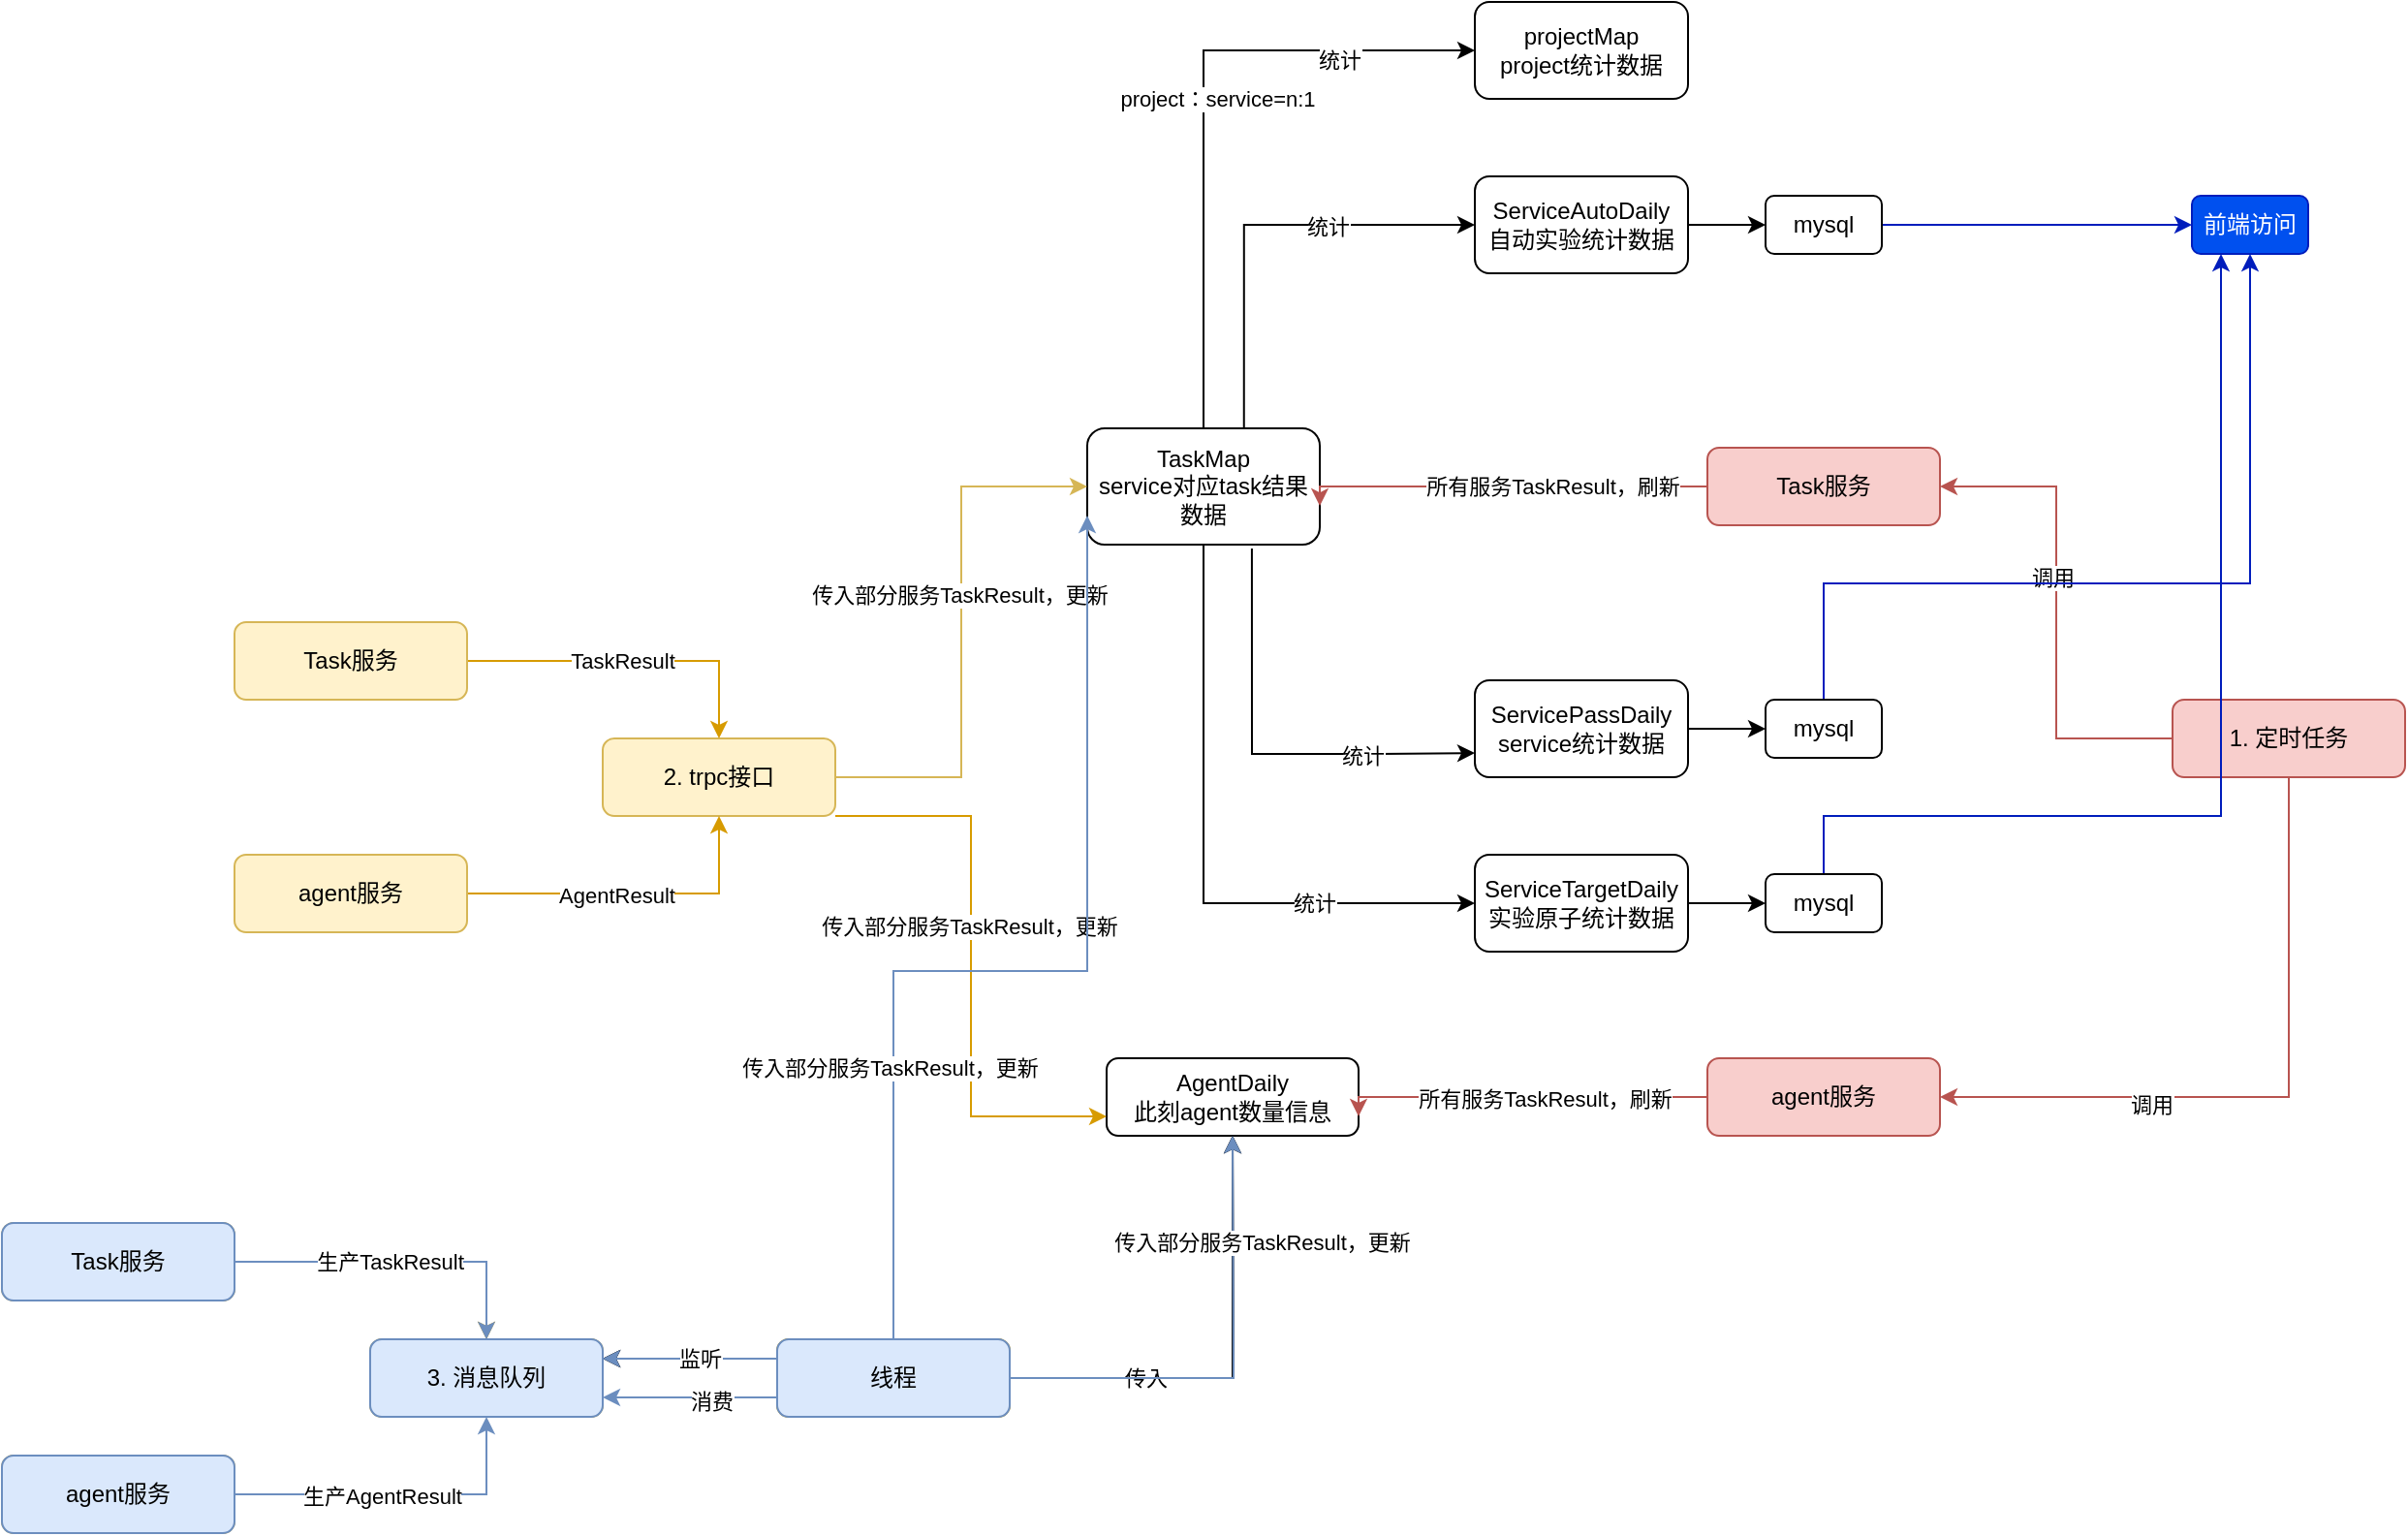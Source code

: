 <mxfile version="14.5.1" type="github">
  <diagram id="C5RBs43oDa-KdzZeNtuy" name="Page-1">
    <mxGraphModel dx="1422" dy="762" grid="1" gridSize="10" guides="1" tooltips="1" connect="1" arrows="1" fold="1" page="1" pageScale="1" pageWidth="1000" pageHeight="700" math="0" shadow="0">
      <root>
        <mxCell id="WIyWlLk6GJQsqaUBKTNV-0" />
        <mxCell id="WIyWlLk6GJQsqaUBKTNV-1" parent="WIyWlLk6GJQsqaUBKTNV-0" />
        <mxCell id="AiCCgqlig8UZfkhwMDcJ-10" style="edgeStyle=orthogonalEdgeStyle;rounded=0;orthogonalLoop=1;jettySize=auto;html=1;exitX=0.5;exitY=0;exitDx=0;exitDy=0;entryX=0;entryY=0.5;entryDx=0;entryDy=0;" parent="WIyWlLk6GJQsqaUBKTNV-1" source="WIyWlLk6GJQsqaUBKTNV-3" target="AiCCgqlig8UZfkhwMDcJ-7" edge="1">
          <mxGeometry relative="1" as="geometry" />
        </mxCell>
        <mxCell id="AiCCgqlig8UZfkhwMDcJ-11" value="project：service=n:1" style="edgeLabel;html=1;align=center;verticalAlign=middle;resizable=0;points=[];" parent="AiCCgqlig8UZfkhwMDcJ-10" vertex="1" connectable="0">
          <mxGeometry x="0.33" relative="1" as="geometry">
            <mxPoint x="-20.83" y="25" as="offset" />
          </mxGeometry>
        </mxCell>
        <mxCell id="AiCCgqlig8UZfkhwMDcJ-16" value="统计" style="edgeLabel;html=1;align=center;verticalAlign=middle;resizable=0;points=[];" parent="AiCCgqlig8UZfkhwMDcJ-10" vertex="1" connectable="0">
          <mxGeometry x="-0.117" y="1" relative="1" as="geometry">
            <mxPoint x="71" y="-42.5" as="offset" />
          </mxGeometry>
        </mxCell>
        <mxCell id="AiCCgqlig8UZfkhwMDcJ-23" style="edgeStyle=orthogonalEdgeStyle;rounded=0;orthogonalLoop=1;jettySize=auto;html=1;entryX=0;entryY=0.5;entryDx=0;entryDy=0;" parent="WIyWlLk6GJQsqaUBKTNV-1" source="WIyWlLk6GJQsqaUBKTNV-3" target="AiCCgqlig8UZfkhwMDcJ-20" edge="1">
          <mxGeometry relative="1" as="geometry">
            <Array as="points">
              <mxPoint x="800" y="605" />
            </Array>
          </mxGeometry>
        </mxCell>
        <mxCell id="AiCCgqlig8UZfkhwMDcJ-26" value="统计" style="edgeLabel;html=1;align=center;verticalAlign=middle;resizable=0;points=[];" parent="AiCCgqlig8UZfkhwMDcJ-23" vertex="1" connectable="0">
          <mxGeometry x="0.487" relative="1" as="geometry">
            <mxPoint as="offset" />
          </mxGeometry>
        </mxCell>
        <mxCell id="AiCCgqlig8UZfkhwMDcJ-24" style="edgeStyle=orthogonalEdgeStyle;rounded=0;orthogonalLoop=1;jettySize=auto;html=1;entryX=0;entryY=0.75;entryDx=0;entryDy=0;exitX=0.708;exitY=1.033;exitDx=0;exitDy=0;exitPerimeter=0;" parent="WIyWlLk6GJQsqaUBKTNV-1" source="WIyWlLk6GJQsqaUBKTNV-3" target="AiCCgqlig8UZfkhwMDcJ-9" edge="1">
          <mxGeometry relative="1" as="geometry">
            <Array as="points">
              <mxPoint x="825" y="528" />
              <mxPoint x="890" y="528" />
            </Array>
          </mxGeometry>
        </mxCell>
        <mxCell id="AiCCgqlig8UZfkhwMDcJ-25" value="统计" style="edgeLabel;html=1;align=center;verticalAlign=middle;resizable=0;points=[];" parent="AiCCgqlig8UZfkhwMDcJ-24" vertex="1" connectable="0">
          <mxGeometry x="0.472" y="-1" relative="1" as="geometry">
            <mxPoint as="offset" />
          </mxGeometry>
        </mxCell>
        <mxCell id="AiCCgqlig8UZfkhwMDcJ-28" style="edgeStyle=orthogonalEdgeStyle;rounded=0;orthogonalLoop=1;jettySize=auto;html=1;entryX=0;entryY=0.5;entryDx=0;entryDy=0;exitX=0.674;exitY=-0.008;exitDx=0;exitDy=0;exitPerimeter=0;" parent="WIyWlLk6GJQsqaUBKTNV-1" source="WIyWlLk6GJQsqaUBKTNV-3" target="AiCCgqlig8UZfkhwMDcJ-27" edge="1">
          <mxGeometry relative="1" as="geometry" />
        </mxCell>
        <mxCell id="AiCCgqlig8UZfkhwMDcJ-29" value="统计" style="edgeLabel;html=1;align=center;verticalAlign=middle;resizable=0;points=[];" parent="AiCCgqlig8UZfkhwMDcJ-28" vertex="1" connectable="0">
          <mxGeometry x="0.314" y="-1" relative="1" as="geometry">
            <mxPoint as="offset" />
          </mxGeometry>
        </mxCell>
        <mxCell id="WIyWlLk6GJQsqaUBKTNV-3" value="TaskMap&lt;br&gt;service对应task结果数据" style="rounded=1;whiteSpace=wrap;html=1;fontSize=12;glass=0;strokeWidth=1;shadow=0;" parent="WIyWlLk6GJQsqaUBKTNV-1" vertex="1">
          <mxGeometry x="740" y="360" width="120" height="60" as="geometry" />
        </mxCell>
        <mxCell id="AiCCgqlig8UZfkhwMDcJ-5" style="edgeStyle=orthogonalEdgeStyle;rounded=0;orthogonalLoop=1;jettySize=auto;html=1;entryX=1;entryY=0.667;entryDx=0;entryDy=0;entryPerimeter=0;fillColor=#f8cecc;strokeColor=#b85450;" parent="WIyWlLk6GJQsqaUBKTNV-1" source="AiCCgqlig8UZfkhwMDcJ-2" target="WIyWlLk6GJQsqaUBKTNV-3" edge="1">
          <mxGeometry relative="1" as="geometry">
            <mxPoint x="870" y="400" as="targetPoint" />
            <Array as="points">
              <mxPoint x="860" y="390" />
            </Array>
          </mxGeometry>
        </mxCell>
        <mxCell id="AiCCgqlig8UZfkhwMDcJ-15" value="所有服务TaskResult，刷新" style="edgeLabel;html=1;align=center;verticalAlign=middle;resizable=0;points=[];" parent="AiCCgqlig8UZfkhwMDcJ-5" vertex="1" connectable="0">
          <mxGeometry x="-0.238" relative="1" as="geometry">
            <mxPoint as="offset" />
          </mxGeometry>
        </mxCell>
        <mxCell id="AiCCgqlig8UZfkhwMDcJ-2" value="Task服务" style="rounded=1;whiteSpace=wrap;html=1;fontSize=12;glass=0;strokeWidth=1;shadow=0;fillColor=#f8cecc;strokeColor=#b85450;" parent="WIyWlLk6GJQsqaUBKTNV-1" vertex="1">
          <mxGeometry x="1060" y="370" width="120" height="40" as="geometry" />
        </mxCell>
        <mxCell id="AiCCgqlig8UZfkhwMDcJ-7" value="projectMap&lt;br&gt;project统计数据" style="rounded=1;whiteSpace=wrap;html=1;fontSize=12;glass=0;strokeWidth=1;shadow=0;" parent="WIyWlLk6GJQsqaUBKTNV-1" vertex="1">
          <mxGeometry x="940" y="140" width="110" height="50" as="geometry" />
        </mxCell>
        <mxCell id="YkJzjF58DozuIba0CeeS-7" style="edgeStyle=orthogonalEdgeStyle;rounded=0;orthogonalLoop=1;jettySize=auto;html=1;entryX=0;entryY=0.5;entryDx=0;entryDy=0;" edge="1" parent="WIyWlLk6GJQsqaUBKTNV-1" source="AiCCgqlig8UZfkhwMDcJ-9" target="YkJzjF58DozuIba0CeeS-3">
          <mxGeometry relative="1" as="geometry" />
        </mxCell>
        <mxCell id="AiCCgqlig8UZfkhwMDcJ-9" value="ServicePassDaily&lt;br&gt;service统计数据" style="rounded=1;whiteSpace=wrap;html=1;fontSize=12;glass=0;strokeWidth=1;shadow=0;" parent="WIyWlLk6GJQsqaUBKTNV-1" vertex="1">
          <mxGeometry x="940" y="490" width="110" height="50" as="geometry" />
        </mxCell>
        <mxCell id="YkJzjF58DozuIba0CeeS-5" style="edgeStyle=orthogonalEdgeStyle;rounded=0;orthogonalLoop=1;jettySize=auto;html=1;entryX=0;entryY=0.5;entryDx=0;entryDy=0;" edge="1" parent="WIyWlLk6GJQsqaUBKTNV-1" source="AiCCgqlig8UZfkhwMDcJ-20" target="YkJzjF58DozuIba0CeeS-4">
          <mxGeometry relative="1" as="geometry" />
        </mxCell>
        <mxCell id="AiCCgqlig8UZfkhwMDcJ-20" value="ServiceTargetDaily&lt;br&gt;实验原子统计数据" style="rounded=1;whiteSpace=wrap;html=1;fontSize=12;glass=0;strokeWidth=1;shadow=0;" parent="WIyWlLk6GJQsqaUBKTNV-1" vertex="1">
          <mxGeometry x="940" y="580" width="110" height="50" as="geometry" />
        </mxCell>
        <mxCell id="YkJzjF58DozuIba0CeeS-6" style="edgeStyle=orthogonalEdgeStyle;rounded=0;orthogonalLoop=1;jettySize=auto;html=1;entryX=0;entryY=0.5;entryDx=0;entryDy=0;" edge="1" parent="WIyWlLk6GJQsqaUBKTNV-1" source="AiCCgqlig8UZfkhwMDcJ-27" target="YkJzjF58DozuIba0CeeS-2">
          <mxGeometry relative="1" as="geometry" />
        </mxCell>
        <mxCell id="AiCCgqlig8UZfkhwMDcJ-27" value="ServiceAutoDaily&lt;br&gt;自动实验统计数据" style="rounded=1;whiteSpace=wrap;html=1;fontSize=12;glass=0;strokeWidth=1;shadow=0;" parent="WIyWlLk6GJQsqaUBKTNV-1" vertex="1">
          <mxGeometry x="940" y="230" width="110" height="50" as="geometry" />
        </mxCell>
        <mxCell id="AiCCgqlig8UZfkhwMDcJ-30" value="AgentDaily&lt;br&gt;此刻agent数量信息" style="rounded=1;whiteSpace=wrap;html=1;fontSize=12;glass=0;strokeWidth=1;shadow=0;" parent="WIyWlLk6GJQsqaUBKTNV-1" vertex="1">
          <mxGeometry x="750" y="685" width="130" height="40" as="geometry" />
        </mxCell>
        <mxCell id="AiCCgqlig8UZfkhwMDcJ-34" style="edgeStyle=orthogonalEdgeStyle;rounded=0;orthogonalLoop=1;jettySize=auto;html=1;entryX=1;entryY=0.75;entryDx=0;entryDy=0;fillColor=#f8cecc;strokeColor=#b85450;" parent="WIyWlLk6GJQsqaUBKTNV-1" source="AiCCgqlig8UZfkhwMDcJ-31" target="AiCCgqlig8UZfkhwMDcJ-30" edge="1">
          <mxGeometry relative="1" as="geometry">
            <Array as="points">
              <mxPoint x="880" y="705" />
            </Array>
          </mxGeometry>
        </mxCell>
        <mxCell id="AiCCgqlig8UZfkhwMDcJ-35" value="所有服务TaskResult，刷新" style="edgeLabel;html=1;align=center;verticalAlign=middle;resizable=0;points=[];" parent="AiCCgqlig8UZfkhwMDcJ-34" vertex="1" connectable="0">
          <mxGeometry x="-0.167" y="1" relative="1" as="geometry">
            <mxPoint x="-5" as="offset" />
          </mxGeometry>
        </mxCell>
        <mxCell id="AiCCgqlig8UZfkhwMDcJ-31" value="agent服务" style="rounded=1;whiteSpace=wrap;html=1;fontSize=12;glass=0;strokeWidth=1;shadow=0;fillColor=#f8cecc;strokeColor=#b85450;" parent="WIyWlLk6GJQsqaUBKTNV-1" vertex="1">
          <mxGeometry x="1060" y="685" width="120" height="40" as="geometry" />
        </mxCell>
        <mxCell id="AiCCgqlig8UZfkhwMDcJ-56" style="edgeStyle=orthogonalEdgeStyle;rounded=0;orthogonalLoop=1;jettySize=auto;html=1;entryX=0;entryY=0.5;entryDx=0;entryDy=0;fillColor=#fff2cc;strokeColor=#d6b656;" parent="WIyWlLk6GJQsqaUBKTNV-1" source="AiCCgqlig8UZfkhwMDcJ-40" target="WIyWlLk6GJQsqaUBKTNV-3" edge="1">
          <mxGeometry relative="1" as="geometry" />
        </mxCell>
        <mxCell id="AiCCgqlig8UZfkhwMDcJ-57" value="传入部分服务TaskResult，更新" style="edgeLabel;html=1;align=center;verticalAlign=middle;resizable=0;points=[];" parent="AiCCgqlig8UZfkhwMDcJ-56" vertex="1" connectable="0">
          <mxGeometry x="0.141" y="1" relative="1" as="geometry">
            <mxPoint as="offset" />
          </mxGeometry>
        </mxCell>
        <mxCell id="AiCCgqlig8UZfkhwMDcJ-58" style="edgeStyle=orthogonalEdgeStyle;rounded=0;orthogonalLoop=1;jettySize=auto;html=1;entryX=0;entryY=0.75;entryDx=0;entryDy=0;fillColor=#ffe6cc;strokeColor=#d79b00;" parent="WIyWlLk6GJQsqaUBKTNV-1" source="AiCCgqlig8UZfkhwMDcJ-40" target="AiCCgqlig8UZfkhwMDcJ-30" edge="1">
          <mxGeometry relative="1" as="geometry">
            <Array as="points">
              <mxPoint x="680" y="560" />
              <mxPoint x="680" y="715" />
            </Array>
          </mxGeometry>
        </mxCell>
        <mxCell id="AiCCgqlig8UZfkhwMDcJ-59" value="传入部分服务TaskResult，更新" style="edgeLabel;html=1;align=center;verticalAlign=middle;resizable=0;points=[];" parent="AiCCgqlig8UZfkhwMDcJ-58" vertex="1" connectable="0">
          <mxGeometry x="-0.139" y="-1" relative="1" as="geometry">
            <mxPoint as="offset" />
          </mxGeometry>
        </mxCell>
        <mxCell id="AiCCgqlig8UZfkhwMDcJ-40" value="2. trpc接口" style="rounded=1;whiteSpace=wrap;html=1;fontSize=12;glass=0;strokeWidth=1;shadow=0;fillColor=#fff2cc;strokeColor=#d6b656;" parent="WIyWlLk6GJQsqaUBKTNV-1" vertex="1">
          <mxGeometry x="490" y="520" width="120" height="40" as="geometry" />
        </mxCell>
        <mxCell id="AiCCgqlig8UZfkhwMDcJ-51" style="edgeStyle=orthogonalEdgeStyle;rounded=0;orthogonalLoop=1;jettySize=auto;html=1;entryX=0.5;entryY=0;entryDx=0;entryDy=0;fillColor=#ffe6cc;strokeColor=#d79b00;" parent="WIyWlLk6GJQsqaUBKTNV-1" source="AiCCgqlig8UZfkhwMDcJ-41" target="AiCCgqlig8UZfkhwMDcJ-40" edge="1">
          <mxGeometry relative="1" as="geometry" />
        </mxCell>
        <mxCell id="AiCCgqlig8UZfkhwMDcJ-54" value="TaskResult" style="edgeLabel;html=1;align=center;verticalAlign=middle;resizable=0;points=[];" parent="AiCCgqlig8UZfkhwMDcJ-51" vertex="1" connectable="0">
          <mxGeometry x="0.011" y="-1" relative="1" as="geometry">
            <mxPoint x="-6" y="-1" as="offset" />
          </mxGeometry>
        </mxCell>
        <mxCell id="AiCCgqlig8UZfkhwMDcJ-41" value="Task服务" style="rounded=1;whiteSpace=wrap;html=1;fontSize=12;glass=0;strokeWidth=1;shadow=0;fillColor=#fff2cc;strokeColor=#d6b656;" parent="WIyWlLk6GJQsqaUBKTNV-1" vertex="1">
          <mxGeometry x="300" y="460" width="120" height="40" as="geometry" />
        </mxCell>
        <mxCell id="AiCCgqlig8UZfkhwMDcJ-46" style="edgeStyle=orthogonalEdgeStyle;rounded=0;orthogonalLoop=1;jettySize=auto;html=1;entryX=1;entryY=0.5;entryDx=0;entryDy=0;fillColor=#f8cecc;strokeColor=#b85450;" parent="WIyWlLk6GJQsqaUBKTNV-1" source="AiCCgqlig8UZfkhwMDcJ-45" target="AiCCgqlig8UZfkhwMDcJ-2" edge="1">
          <mxGeometry relative="1" as="geometry" />
        </mxCell>
        <mxCell id="AiCCgqlig8UZfkhwMDcJ-48" value="调用" style="edgeLabel;html=1;align=center;verticalAlign=middle;resizable=0;points=[];" parent="AiCCgqlig8UZfkhwMDcJ-46" vertex="1" connectable="0">
          <mxGeometry x="0.144" y="2" relative="1" as="geometry">
            <mxPoint as="offset" />
          </mxGeometry>
        </mxCell>
        <mxCell id="AiCCgqlig8UZfkhwMDcJ-47" style="edgeStyle=orthogonalEdgeStyle;rounded=0;orthogonalLoop=1;jettySize=auto;html=1;entryX=1;entryY=0.5;entryDx=0;entryDy=0;exitX=0.5;exitY=1;exitDx=0;exitDy=0;fillColor=#f8cecc;strokeColor=#b85450;" parent="WIyWlLk6GJQsqaUBKTNV-1" source="AiCCgqlig8UZfkhwMDcJ-45" target="AiCCgqlig8UZfkhwMDcJ-31" edge="1">
          <mxGeometry relative="1" as="geometry" />
        </mxCell>
        <mxCell id="AiCCgqlig8UZfkhwMDcJ-49" value="调用" style="edgeLabel;html=1;align=center;verticalAlign=middle;resizable=0;points=[];" parent="AiCCgqlig8UZfkhwMDcJ-47" vertex="1" connectable="0">
          <mxGeometry x="0.368" y="4" relative="1" as="geometry">
            <mxPoint as="offset" />
          </mxGeometry>
        </mxCell>
        <mxCell id="AiCCgqlig8UZfkhwMDcJ-45" value="1. 定时任务" style="rounded=1;whiteSpace=wrap;html=1;fontSize=12;glass=0;strokeWidth=1;shadow=0;fillColor=#f8cecc;strokeColor=#b85450;" parent="WIyWlLk6GJQsqaUBKTNV-1" vertex="1">
          <mxGeometry x="1300" y="500" width="120" height="40" as="geometry" />
        </mxCell>
        <mxCell id="AiCCgqlig8UZfkhwMDcJ-52" style="edgeStyle=orthogonalEdgeStyle;rounded=0;orthogonalLoop=1;jettySize=auto;html=1;entryX=0.5;entryY=1;entryDx=0;entryDy=0;fillColor=#ffe6cc;strokeColor=#d79b00;" parent="WIyWlLk6GJQsqaUBKTNV-1" source="AiCCgqlig8UZfkhwMDcJ-50" target="AiCCgqlig8UZfkhwMDcJ-40" edge="1">
          <mxGeometry relative="1" as="geometry" />
        </mxCell>
        <mxCell id="AiCCgqlig8UZfkhwMDcJ-55" value="AgentResult" style="edgeLabel;html=1;align=center;verticalAlign=middle;resizable=0;points=[];" parent="AiCCgqlig8UZfkhwMDcJ-52" vertex="1" connectable="0">
          <mxGeometry x="-0.095" y="-1" relative="1" as="geometry">
            <mxPoint as="offset" />
          </mxGeometry>
        </mxCell>
        <mxCell id="AiCCgqlig8UZfkhwMDcJ-50" value="agent服务" style="rounded=1;whiteSpace=wrap;html=1;fontSize=12;glass=0;strokeWidth=1;shadow=0;fillColor=#fff2cc;strokeColor=#d6b656;" parent="WIyWlLk6GJQsqaUBKTNV-1" vertex="1">
          <mxGeometry x="300" y="580" width="120" height="40" as="geometry" />
        </mxCell>
        <mxCell id="AiCCgqlig8UZfkhwMDcJ-60" value="3. 消息队列" style="rounded=1;whiteSpace=wrap;html=1;fontSize=12;glass=0;strokeWidth=1;shadow=0;fillColor=#fff2cc;strokeColor=#d6b656;" parent="WIyWlLk6GJQsqaUBKTNV-1" vertex="1">
          <mxGeometry x="370" y="830" width="120" height="40" as="geometry" />
        </mxCell>
        <mxCell id="AiCCgqlig8UZfkhwMDcJ-61" style="edgeStyle=orthogonalEdgeStyle;rounded=0;orthogonalLoop=1;jettySize=auto;html=1;entryX=0.5;entryY=0;entryDx=0;entryDy=0;fillColor=#ffe6cc;strokeColor=#d79b00;" parent="WIyWlLk6GJQsqaUBKTNV-1" source="AiCCgqlig8UZfkhwMDcJ-63" target="AiCCgqlig8UZfkhwMDcJ-60" edge="1">
          <mxGeometry relative="1" as="geometry" />
        </mxCell>
        <mxCell id="AiCCgqlig8UZfkhwMDcJ-62" value="生产TaskResult" style="edgeLabel;html=1;align=center;verticalAlign=middle;resizable=0;points=[];" parent="AiCCgqlig8UZfkhwMDcJ-61" vertex="1" connectable="0">
          <mxGeometry x="0.011" y="-1" relative="1" as="geometry">
            <mxPoint x="-6" y="-1" as="offset" />
          </mxGeometry>
        </mxCell>
        <mxCell id="AiCCgqlig8UZfkhwMDcJ-63" value="Task服务" style="rounded=1;whiteSpace=wrap;html=1;fontSize=12;glass=0;strokeWidth=1;shadow=0;fillColor=#fff2cc;strokeColor=#d6b656;" parent="WIyWlLk6GJQsqaUBKTNV-1" vertex="1">
          <mxGeometry x="180" y="770" width="120" height="40" as="geometry" />
        </mxCell>
        <mxCell id="AiCCgqlig8UZfkhwMDcJ-64" style="edgeStyle=orthogonalEdgeStyle;rounded=0;orthogonalLoop=1;jettySize=auto;html=1;entryX=0.5;entryY=1;entryDx=0;entryDy=0;fillColor=#dae8fc;strokeColor=#6c8ebf;" parent="WIyWlLk6GJQsqaUBKTNV-1" source="AiCCgqlig8UZfkhwMDcJ-66" target="AiCCgqlig8UZfkhwMDcJ-60" edge="1">
          <mxGeometry relative="1" as="geometry" />
        </mxCell>
        <mxCell id="AiCCgqlig8UZfkhwMDcJ-65" value="生产AgentResult" style="edgeLabel;html=1;align=center;verticalAlign=middle;resizable=0;points=[];" parent="AiCCgqlig8UZfkhwMDcJ-64" vertex="1" connectable="0">
          <mxGeometry x="-0.095" y="-1" relative="1" as="geometry">
            <mxPoint x="-1" as="offset" />
          </mxGeometry>
        </mxCell>
        <mxCell id="AiCCgqlig8UZfkhwMDcJ-66" value="agent服务" style="rounded=1;whiteSpace=wrap;html=1;fontSize=12;glass=0;strokeWidth=1;shadow=0;fillColor=#fff2cc;strokeColor=#d6b656;" parent="WIyWlLk6GJQsqaUBKTNV-1" vertex="1">
          <mxGeometry x="180" y="890" width="120" height="40" as="geometry" />
        </mxCell>
        <mxCell id="AiCCgqlig8UZfkhwMDcJ-68" style="edgeStyle=orthogonalEdgeStyle;rounded=0;orthogonalLoop=1;jettySize=auto;html=1;" parent="WIyWlLk6GJQsqaUBKTNV-1" source="AiCCgqlig8UZfkhwMDcJ-67" edge="1">
          <mxGeometry relative="1" as="geometry">
            <mxPoint x="490" y="840" as="targetPoint" />
            <Array as="points">
              <mxPoint x="560" y="840" />
              <mxPoint x="560" y="840" />
            </Array>
          </mxGeometry>
        </mxCell>
        <mxCell id="AiCCgqlig8UZfkhwMDcJ-69" value="监听" style="edgeLabel;html=1;align=center;verticalAlign=middle;resizable=0;points=[];" parent="AiCCgqlig8UZfkhwMDcJ-68" vertex="1" connectable="0">
          <mxGeometry x="0.267" y="1" relative="1" as="geometry">
            <mxPoint x="17" y="-1" as="offset" />
          </mxGeometry>
        </mxCell>
        <mxCell id="AiCCgqlig8UZfkhwMDcJ-71" style="edgeStyle=orthogonalEdgeStyle;rounded=0;orthogonalLoop=1;jettySize=auto;html=1;entryX=1;entryY=0.75;entryDx=0;entryDy=0;fillColor=#dae8fc;strokeColor=#6c8ebf;" parent="WIyWlLk6GJQsqaUBKTNV-1" source="AiCCgqlig8UZfkhwMDcJ-67" target="AiCCgqlig8UZfkhwMDcJ-60" edge="1">
          <mxGeometry relative="1" as="geometry">
            <Array as="points">
              <mxPoint x="560" y="860" />
              <mxPoint x="560" y="860" />
            </Array>
          </mxGeometry>
        </mxCell>
        <mxCell id="AiCCgqlig8UZfkhwMDcJ-72" value="消费" style="edgeLabel;html=1;align=center;verticalAlign=middle;resizable=0;points=[];" parent="AiCCgqlig8UZfkhwMDcJ-71" vertex="1" connectable="0">
          <mxGeometry x="-0.244" y="2" relative="1" as="geometry">
            <mxPoint as="offset" />
          </mxGeometry>
        </mxCell>
        <mxCell id="AiCCgqlig8UZfkhwMDcJ-74" style="edgeStyle=orthogonalEdgeStyle;rounded=0;orthogonalLoop=1;jettySize=auto;html=1;entryX=0.5;entryY=1;entryDx=0;entryDy=0;" parent="WIyWlLk6GJQsqaUBKTNV-1" source="AiCCgqlig8UZfkhwMDcJ-67" target="AiCCgqlig8UZfkhwMDcJ-30" edge="1">
          <mxGeometry relative="1" as="geometry" />
        </mxCell>
        <mxCell id="AiCCgqlig8UZfkhwMDcJ-76" value="传入" style="edgeLabel;html=1;align=center;verticalAlign=middle;resizable=0;points=[];" parent="AiCCgqlig8UZfkhwMDcJ-74" vertex="1" connectable="0">
          <mxGeometry x="-0.417" relative="1" as="geometry">
            <mxPoint as="offset" />
          </mxGeometry>
        </mxCell>
        <mxCell id="AiCCgqlig8UZfkhwMDcJ-67" value="线程" style="rounded=1;whiteSpace=wrap;html=1;fontSize=12;glass=0;strokeWidth=1;shadow=0;fillColor=#fff2cc;strokeColor=#d6b656;" parent="WIyWlLk6GJQsqaUBKTNV-1" vertex="1">
          <mxGeometry x="580" y="830" width="120" height="40" as="geometry" />
        </mxCell>
        <mxCell id="AiCCgqlig8UZfkhwMDcJ-79" style="edgeStyle=orthogonalEdgeStyle;rounded=0;orthogonalLoop=1;jettySize=auto;html=1;entryX=0.5;entryY=1;entryDx=0;entryDy=0;" parent="WIyWlLk6GJQsqaUBKTNV-1" source="AiCCgqlig8UZfkhwMDcJ-81" edge="1">
          <mxGeometry relative="1" as="geometry">
            <mxPoint x="815" y="725" as="targetPoint" />
          </mxGeometry>
        </mxCell>
        <mxCell id="AiCCgqlig8UZfkhwMDcJ-80" value="传入" style="edgeLabel;html=1;align=center;verticalAlign=middle;resizable=0;points=[];" parent="AiCCgqlig8UZfkhwMDcJ-79" vertex="1" connectable="0">
          <mxGeometry x="-0.417" relative="1" as="geometry">
            <mxPoint as="offset" />
          </mxGeometry>
        </mxCell>
        <mxCell id="AiCCgqlig8UZfkhwMDcJ-81" value="线程" style="rounded=1;whiteSpace=wrap;html=1;fontSize=12;glass=0;strokeWidth=1;shadow=0;fillColor=#fff2cc;strokeColor=#d6b656;" parent="WIyWlLk6GJQsqaUBKTNV-1" vertex="1">
          <mxGeometry x="580" y="830" width="120" height="40" as="geometry" />
        </mxCell>
        <mxCell id="AiCCgqlig8UZfkhwMDcJ-82" style="edgeStyle=orthogonalEdgeStyle;rounded=0;orthogonalLoop=1;jettySize=auto;html=1;" parent="WIyWlLk6GJQsqaUBKTNV-1" source="AiCCgqlig8UZfkhwMDcJ-81" edge="1">
          <mxGeometry relative="1" as="geometry">
            <mxPoint x="490" y="840" as="targetPoint" />
            <Array as="points">
              <mxPoint x="560" y="840" />
              <mxPoint x="560" y="840" />
            </Array>
          </mxGeometry>
        </mxCell>
        <mxCell id="AiCCgqlig8UZfkhwMDcJ-83" value="监听" style="edgeLabel;html=1;align=center;verticalAlign=middle;resizable=0;points=[];" parent="AiCCgqlig8UZfkhwMDcJ-82" vertex="1" connectable="0">
          <mxGeometry x="0.267" y="1" relative="1" as="geometry">
            <mxPoint x="17" y="-1" as="offset" />
          </mxGeometry>
        </mxCell>
        <mxCell id="AiCCgqlig8UZfkhwMDcJ-84" style="edgeStyle=orthogonalEdgeStyle;rounded=0;orthogonalLoop=1;jettySize=auto;html=1;entryX=0;entryY=0.75;entryDx=0;entryDy=0;exitX=0.5;exitY=0;exitDx=0;exitDy=0;fillColor=#dae8fc;strokeColor=#6c8ebf;" parent="WIyWlLk6GJQsqaUBKTNV-1" source="AiCCgqlig8UZfkhwMDcJ-88" edge="1">
          <mxGeometry relative="1" as="geometry">
            <mxPoint x="740" y="405" as="targetPoint" />
            <Array as="points">
              <mxPoint x="640" y="640" />
              <mxPoint x="740" y="640" />
            </Array>
          </mxGeometry>
        </mxCell>
        <mxCell id="AiCCgqlig8UZfkhwMDcJ-85" value="传入部分服务TaskResult，更新" style="edgeLabel;html=1;align=center;verticalAlign=middle;resizable=0;points=[];" parent="AiCCgqlig8UZfkhwMDcJ-84" vertex="1" connectable="0">
          <mxGeometry x="-0.467" y="2" relative="1" as="geometry">
            <mxPoint as="offset" />
          </mxGeometry>
        </mxCell>
        <mxCell id="AiCCgqlig8UZfkhwMDcJ-86" style="edgeStyle=orthogonalEdgeStyle;rounded=0;orthogonalLoop=1;jettySize=auto;html=1;entryX=0.5;entryY=1;entryDx=0;entryDy=0;fillColor=#dae8fc;strokeColor=#6c8ebf;" parent="WIyWlLk6GJQsqaUBKTNV-1" source="AiCCgqlig8UZfkhwMDcJ-88" edge="1">
          <mxGeometry relative="1" as="geometry">
            <mxPoint x="815" y="725" as="targetPoint" />
          </mxGeometry>
        </mxCell>
        <mxCell id="AiCCgqlig8UZfkhwMDcJ-87" value="传入部分服务TaskResult，更新" style="edgeLabel;html=1;align=center;verticalAlign=middle;resizable=0;points=[];" parent="AiCCgqlig8UZfkhwMDcJ-86" vertex="1" connectable="0">
          <mxGeometry x="-0.417" relative="1" as="geometry">
            <mxPoint x="60" y="-70" as="offset" />
          </mxGeometry>
        </mxCell>
        <mxCell id="AiCCgqlig8UZfkhwMDcJ-88" value="线程" style="rounded=1;whiteSpace=wrap;html=1;fontSize=12;glass=0;strokeWidth=1;shadow=0;fillColor=#dae8fc;strokeColor=#6c8ebf;" parent="WIyWlLk6GJQsqaUBKTNV-1" vertex="1">
          <mxGeometry x="580" y="830" width="120" height="40" as="geometry" />
        </mxCell>
        <mxCell id="AiCCgqlig8UZfkhwMDcJ-89" style="edgeStyle=orthogonalEdgeStyle;rounded=0;orthogonalLoop=1;jettySize=auto;html=1;fillColor=#dae8fc;strokeColor=#6c8ebf;" parent="WIyWlLk6GJQsqaUBKTNV-1" source="AiCCgqlig8UZfkhwMDcJ-88" edge="1">
          <mxGeometry relative="1" as="geometry">
            <mxPoint x="490" y="840" as="targetPoint" />
            <Array as="points">
              <mxPoint x="560" y="840" />
              <mxPoint x="560" y="840" />
            </Array>
          </mxGeometry>
        </mxCell>
        <mxCell id="AiCCgqlig8UZfkhwMDcJ-90" value="监听" style="edgeLabel;html=1;align=center;verticalAlign=middle;resizable=0;points=[];" parent="AiCCgqlig8UZfkhwMDcJ-89" vertex="1" connectable="0">
          <mxGeometry x="0.267" y="1" relative="1" as="geometry">
            <mxPoint x="17" y="-1" as="offset" />
          </mxGeometry>
        </mxCell>
        <mxCell id="AiCCgqlig8UZfkhwMDcJ-91" value="3. 消息队列" style="rounded=1;whiteSpace=wrap;html=1;fontSize=12;glass=0;strokeWidth=1;shadow=0;fillColor=#dae8fc;strokeColor=#6c8ebf;" parent="WIyWlLk6GJQsqaUBKTNV-1" vertex="1">
          <mxGeometry x="370" y="830" width="120" height="40" as="geometry" />
        </mxCell>
        <mxCell id="AiCCgqlig8UZfkhwMDcJ-92" value="Task服务" style="rounded=1;whiteSpace=wrap;html=1;fontSize=12;glass=0;strokeWidth=1;shadow=0;fillColor=#dae8fc;strokeColor=#6c8ebf;" parent="WIyWlLk6GJQsqaUBKTNV-1" vertex="1">
          <mxGeometry x="180" y="770" width="120" height="40" as="geometry" />
        </mxCell>
        <mxCell id="AiCCgqlig8UZfkhwMDcJ-93" value="agent服务" style="rounded=1;whiteSpace=wrap;html=1;fontSize=12;glass=0;strokeWidth=1;shadow=0;fillColor=#dae8fc;strokeColor=#6c8ebf;" parent="WIyWlLk6GJQsqaUBKTNV-1" vertex="1">
          <mxGeometry x="180" y="890" width="120" height="40" as="geometry" />
        </mxCell>
        <mxCell id="AiCCgqlig8UZfkhwMDcJ-94" style="edgeStyle=orthogonalEdgeStyle;rounded=0;orthogonalLoop=1;jettySize=auto;html=1;entryX=0.5;entryY=0;entryDx=0;entryDy=0;fillColor=#dae8fc;strokeColor=#6c8ebf;" parent="WIyWlLk6GJQsqaUBKTNV-1" source="AiCCgqlig8UZfkhwMDcJ-92" target="AiCCgqlig8UZfkhwMDcJ-91" edge="1">
          <mxGeometry relative="1" as="geometry" />
        </mxCell>
        <mxCell id="AiCCgqlig8UZfkhwMDcJ-95" value="生产TaskResult" style="edgeLabel;html=1;align=center;verticalAlign=middle;resizable=0;points=[];" parent="AiCCgqlig8UZfkhwMDcJ-94" vertex="1" connectable="0">
          <mxGeometry x="0.011" y="-1" relative="1" as="geometry">
            <mxPoint x="-6" y="-1" as="offset" />
          </mxGeometry>
        </mxCell>
        <mxCell id="YkJzjF58DozuIba0CeeS-10" style="edgeStyle=orthogonalEdgeStyle;rounded=0;orthogonalLoop=1;jettySize=auto;html=1;entryX=0;entryY=0.5;entryDx=0;entryDy=0;fillColor=#0050ef;strokeColor=#001DBC;" edge="1" parent="WIyWlLk6GJQsqaUBKTNV-1" source="YkJzjF58DozuIba0CeeS-2" target="YkJzjF58DozuIba0CeeS-8">
          <mxGeometry relative="1" as="geometry" />
        </mxCell>
        <mxCell id="YkJzjF58DozuIba0CeeS-2" value="mysql" style="rounded=1;whiteSpace=wrap;html=1;fontSize=12;glass=0;strokeWidth=1;shadow=0;" vertex="1" parent="WIyWlLk6GJQsqaUBKTNV-1">
          <mxGeometry x="1090" y="240" width="60" height="30" as="geometry" />
        </mxCell>
        <mxCell id="YkJzjF58DozuIba0CeeS-11" style="edgeStyle=orthogonalEdgeStyle;rounded=0;orthogonalLoop=1;jettySize=auto;html=1;entryX=0.5;entryY=1;entryDx=0;entryDy=0;fillColor=#0050ef;strokeColor=#001DBC;" edge="1" parent="WIyWlLk6GJQsqaUBKTNV-1" source="YkJzjF58DozuIba0CeeS-3" target="YkJzjF58DozuIba0CeeS-8">
          <mxGeometry relative="1" as="geometry">
            <Array as="points">
              <mxPoint x="1120" y="440" />
              <mxPoint x="1340" y="440" />
            </Array>
          </mxGeometry>
        </mxCell>
        <mxCell id="YkJzjF58DozuIba0CeeS-3" value="mysql" style="rounded=1;whiteSpace=wrap;html=1;fontSize=12;glass=0;strokeWidth=1;shadow=0;" vertex="1" parent="WIyWlLk6GJQsqaUBKTNV-1">
          <mxGeometry x="1090" y="500" width="60" height="30" as="geometry" />
        </mxCell>
        <mxCell id="YkJzjF58DozuIba0CeeS-12" style="edgeStyle=orthogonalEdgeStyle;rounded=0;orthogonalLoop=1;jettySize=auto;html=1;entryX=0.25;entryY=1;entryDx=0;entryDy=0;fillColor=#0050ef;strokeColor=#001DBC;" edge="1" parent="WIyWlLk6GJQsqaUBKTNV-1" source="YkJzjF58DozuIba0CeeS-4" target="YkJzjF58DozuIba0CeeS-8">
          <mxGeometry relative="1" as="geometry">
            <Array as="points">
              <mxPoint x="1120" y="560" />
              <mxPoint x="1325" y="560" />
            </Array>
          </mxGeometry>
        </mxCell>
        <mxCell id="YkJzjF58DozuIba0CeeS-4" value="mysql" style="rounded=1;whiteSpace=wrap;html=1;fontSize=12;glass=0;strokeWidth=1;shadow=0;" vertex="1" parent="WIyWlLk6GJQsqaUBKTNV-1">
          <mxGeometry x="1090" y="590" width="60" height="30" as="geometry" />
        </mxCell>
        <mxCell id="YkJzjF58DozuIba0CeeS-8" value="前端访问" style="rounded=1;whiteSpace=wrap;html=1;fontSize=12;glass=0;strokeWidth=1;shadow=0;fillColor=#0050ef;strokeColor=#001DBC;fontColor=#ffffff;" vertex="1" parent="WIyWlLk6GJQsqaUBKTNV-1">
          <mxGeometry x="1310" y="240" width="60" height="30" as="geometry" />
        </mxCell>
      </root>
    </mxGraphModel>
  </diagram>
</mxfile>

